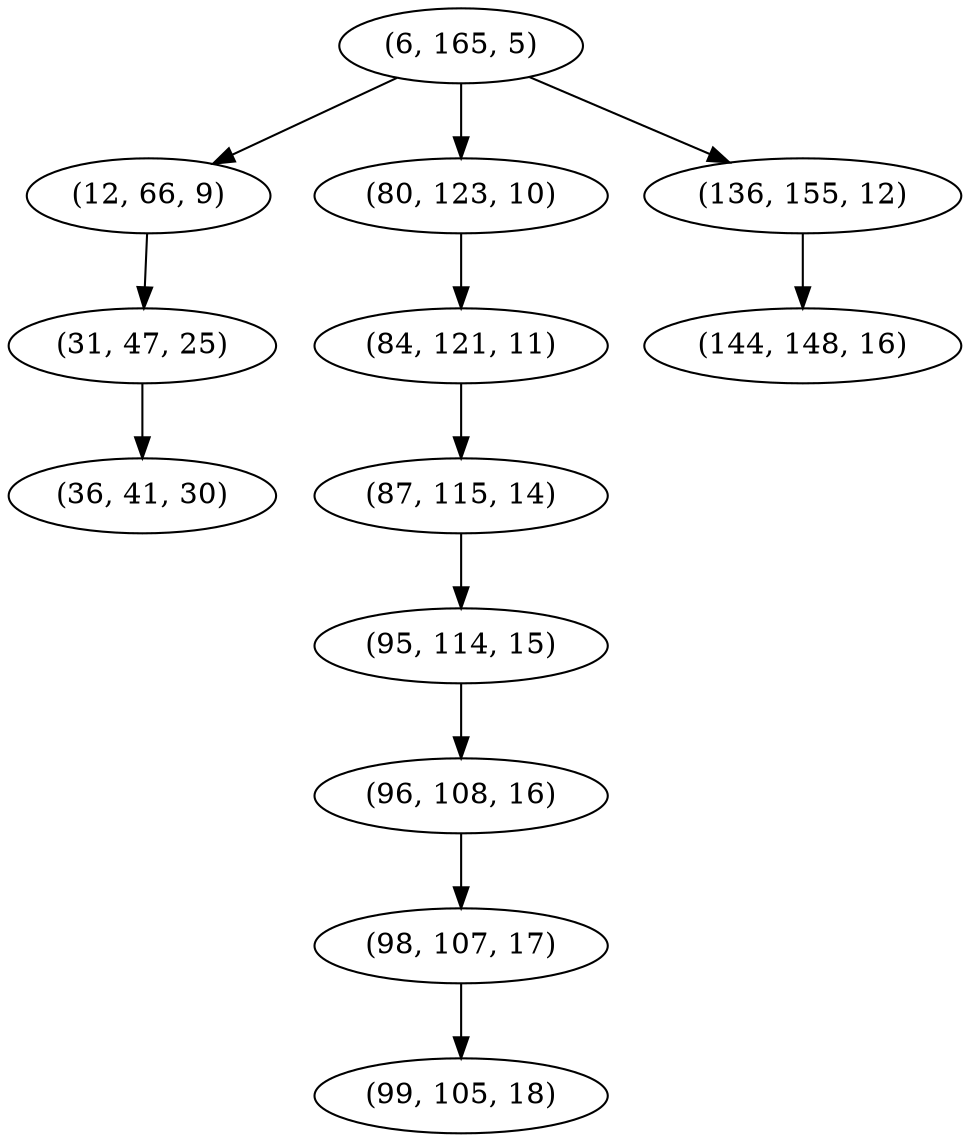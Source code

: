 digraph tree {
    "(6, 165, 5)";
    "(12, 66, 9)";
    "(31, 47, 25)";
    "(36, 41, 30)";
    "(80, 123, 10)";
    "(84, 121, 11)";
    "(87, 115, 14)";
    "(95, 114, 15)";
    "(96, 108, 16)";
    "(98, 107, 17)";
    "(99, 105, 18)";
    "(136, 155, 12)";
    "(144, 148, 16)";
    "(6, 165, 5)" -> "(12, 66, 9)";
    "(6, 165, 5)" -> "(80, 123, 10)";
    "(6, 165, 5)" -> "(136, 155, 12)";
    "(12, 66, 9)" -> "(31, 47, 25)";
    "(31, 47, 25)" -> "(36, 41, 30)";
    "(80, 123, 10)" -> "(84, 121, 11)";
    "(84, 121, 11)" -> "(87, 115, 14)";
    "(87, 115, 14)" -> "(95, 114, 15)";
    "(95, 114, 15)" -> "(96, 108, 16)";
    "(96, 108, 16)" -> "(98, 107, 17)";
    "(98, 107, 17)" -> "(99, 105, 18)";
    "(136, 155, 12)" -> "(144, 148, 16)";
}
